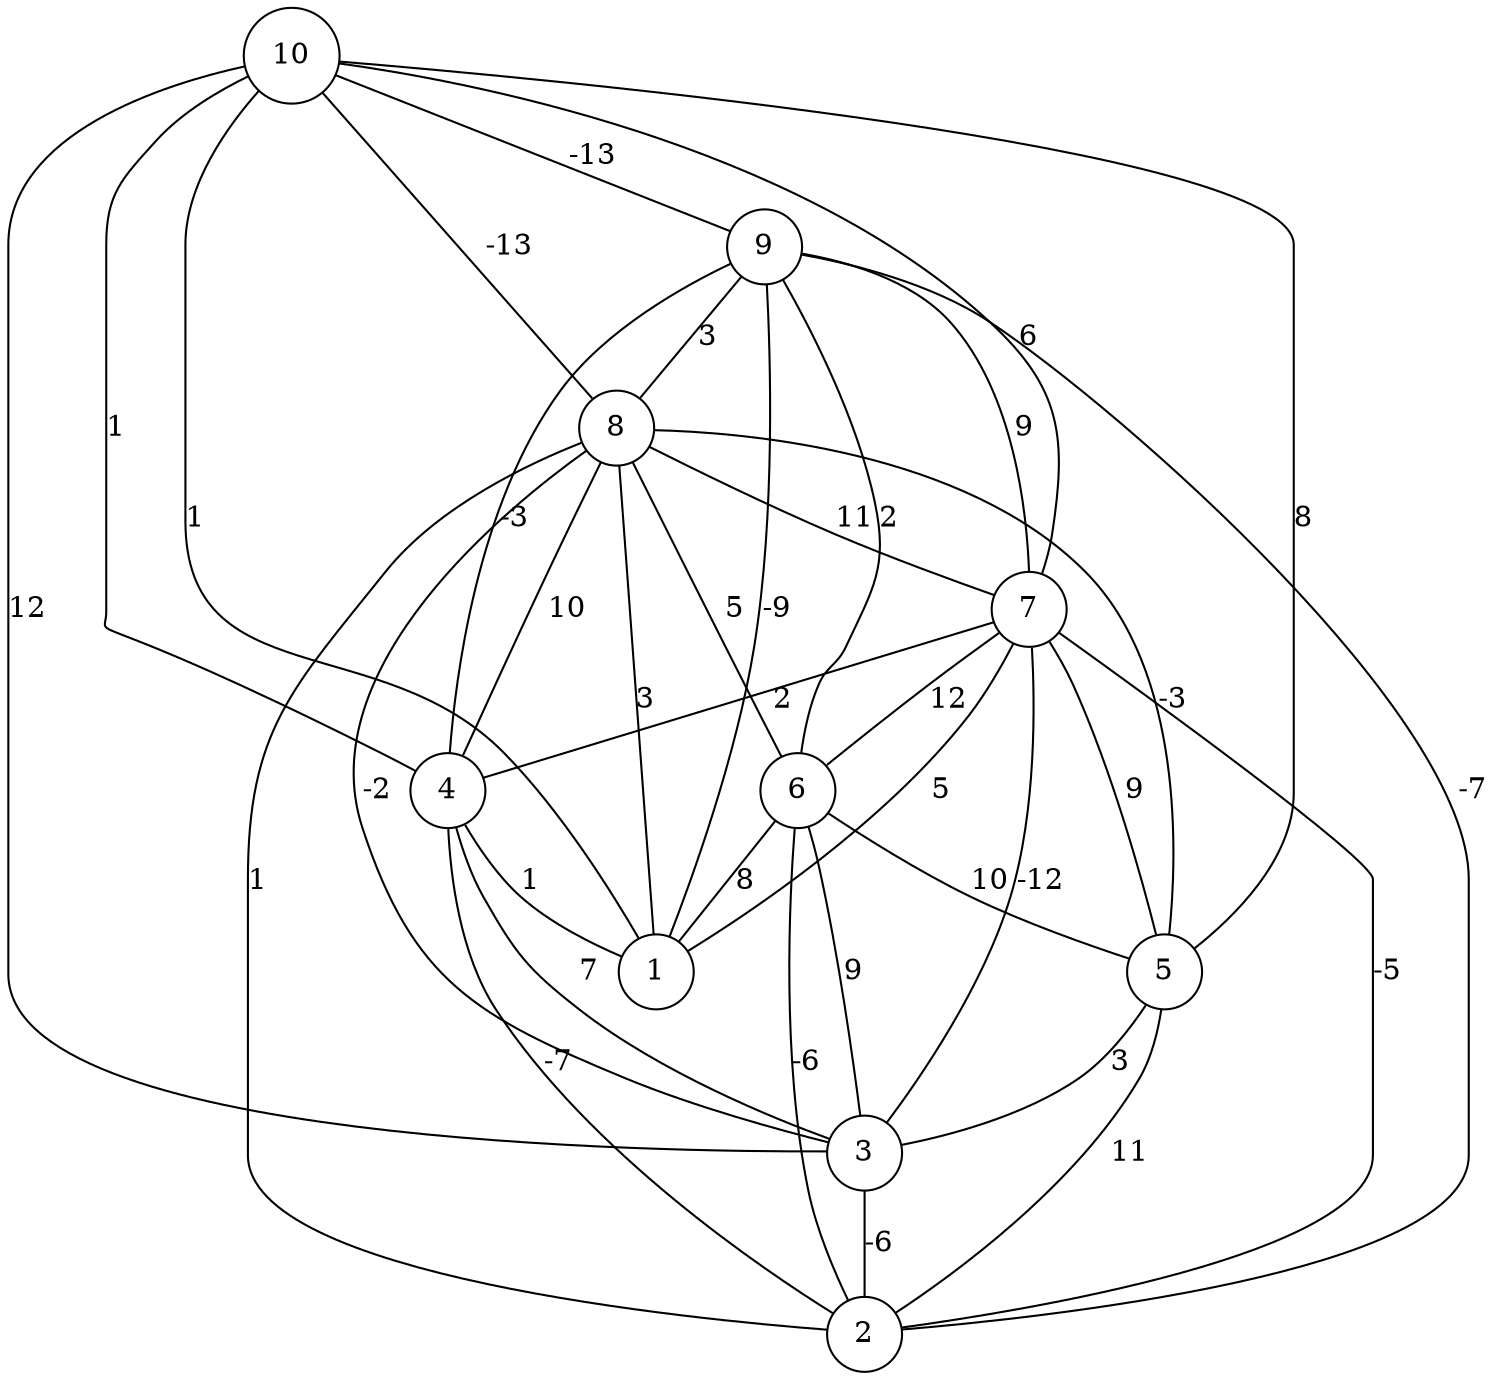 graph { 
	 fontname="Helvetica,Arial,sans-serif" 
	 node [shape = circle]; 
	 10 -- 1 [label = "1"];
	 10 -- 3 [label = "12"];
	 10 -- 4 [label = "1"];
	 10 -- 5 [label = "8"];
	 10 -- 7 [label = "6"];
	 10 -- 8 [label = "-13"];
	 10 -- 9 [label = "-13"];
	 9 -- 1 [label = "-9"];
	 9 -- 2 [label = "-7"];
	 9 -- 4 [label = "-3"];
	 9 -- 6 [label = "2"];
	 9 -- 7 [label = "9"];
	 9 -- 8 [label = "3"];
	 8 -- 1 [label = "3"];
	 8 -- 2 [label = "1"];
	 8 -- 3 [label = "-2"];
	 8 -- 4 [label = "10"];
	 8 -- 5 [label = "-3"];
	 8 -- 6 [label = "5"];
	 8 -- 7 [label = "11"];
	 7 -- 1 [label = "5"];
	 7 -- 2 [label = "-5"];
	 7 -- 3 [label = "-12"];
	 7 -- 4 [label = "2"];
	 7 -- 5 [label = "9"];
	 7 -- 6 [label = "12"];
	 6 -- 1 [label = "8"];
	 6 -- 2 [label = "-6"];
	 6 -- 3 [label = "9"];
	 6 -- 5 [label = "10"];
	 5 -- 2 [label = "11"];
	 5 -- 3 [label = "3"];
	 4 -- 1 [label = "1"];
	 4 -- 2 [label = "-7"];
	 4 -- 3 [label = "7"];
	 3 -- 2 [label = "-6"];
	 1;
	 2;
	 3;
	 4;
	 5;
	 6;
	 7;
	 8;
	 9;
	 10;
}
